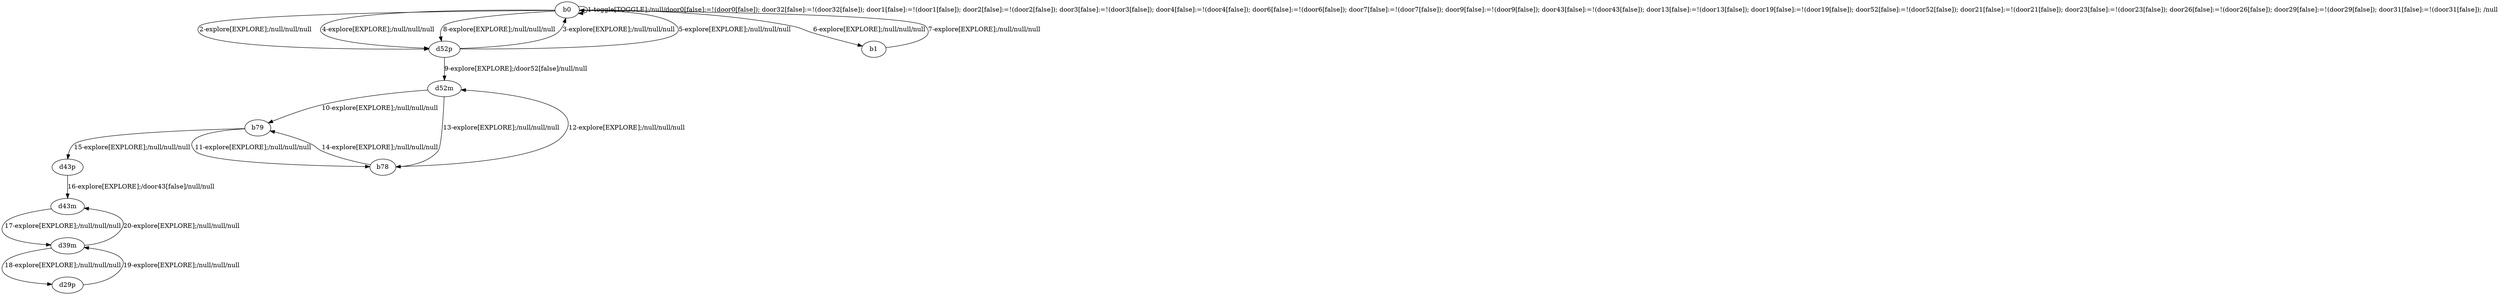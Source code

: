 # Total number of goals covered by this test: 1
# d39m --> d43m

digraph g {
"b0" -> "b0" [label = "1-toggle[TOGGLE];/null/door0[false]:=!(door0[false]); door32[false]:=!(door32[false]); door1[false]:=!(door1[false]); door2[false]:=!(door2[false]); door3[false]:=!(door3[false]); door4[false]:=!(door4[false]); door6[false]:=!(door6[false]); door7[false]:=!(door7[false]); door9[false]:=!(door9[false]); door43[false]:=!(door43[false]); door13[false]:=!(door13[false]); door19[false]:=!(door19[false]); door52[false]:=!(door52[false]); door21[false]:=!(door21[false]); door23[false]:=!(door23[false]); door26[false]:=!(door26[false]); door29[false]:=!(door29[false]); door31[false]:=!(door31[false]); /null"];
"b0" -> "d52p" [label = "2-explore[EXPLORE];/null/null/null"];
"d52p" -> "b0" [label = "3-explore[EXPLORE];/null/null/null"];
"b0" -> "d52p" [label = "4-explore[EXPLORE];/null/null/null"];
"d52p" -> "b0" [label = "5-explore[EXPLORE];/null/null/null"];
"b0" -> "b1" [label = "6-explore[EXPLORE];/null/null/null"];
"b1" -> "b0" [label = "7-explore[EXPLORE];/null/null/null"];
"b0" -> "d52p" [label = "8-explore[EXPLORE];/null/null/null"];
"d52p" -> "d52m" [label = "9-explore[EXPLORE];/door52[false]/null/null"];
"d52m" -> "b79" [label = "10-explore[EXPLORE];/null/null/null"];
"b79" -> "b78" [label = "11-explore[EXPLORE];/null/null/null"];
"b78" -> "d52m" [label = "12-explore[EXPLORE];/null/null/null"];
"d52m" -> "b78" [label = "13-explore[EXPLORE];/null/null/null"];
"b78" -> "b79" [label = "14-explore[EXPLORE];/null/null/null"];
"b79" -> "d43p" [label = "15-explore[EXPLORE];/null/null/null"];
"d43p" -> "d43m" [label = "16-explore[EXPLORE];/door43[false]/null/null"];
"d43m" -> "d39m" [label = "17-explore[EXPLORE];/null/null/null"];
"d39m" -> "d29p" [label = "18-explore[EXPLORE];/null/null/null"];
"d29p" -> "d39m" [label = "19-explore[EXPLORE];/null/null/null"];
"d39m" -> "d43m" [label = "20-explore[EXPLORE];/null/null/null"];
}